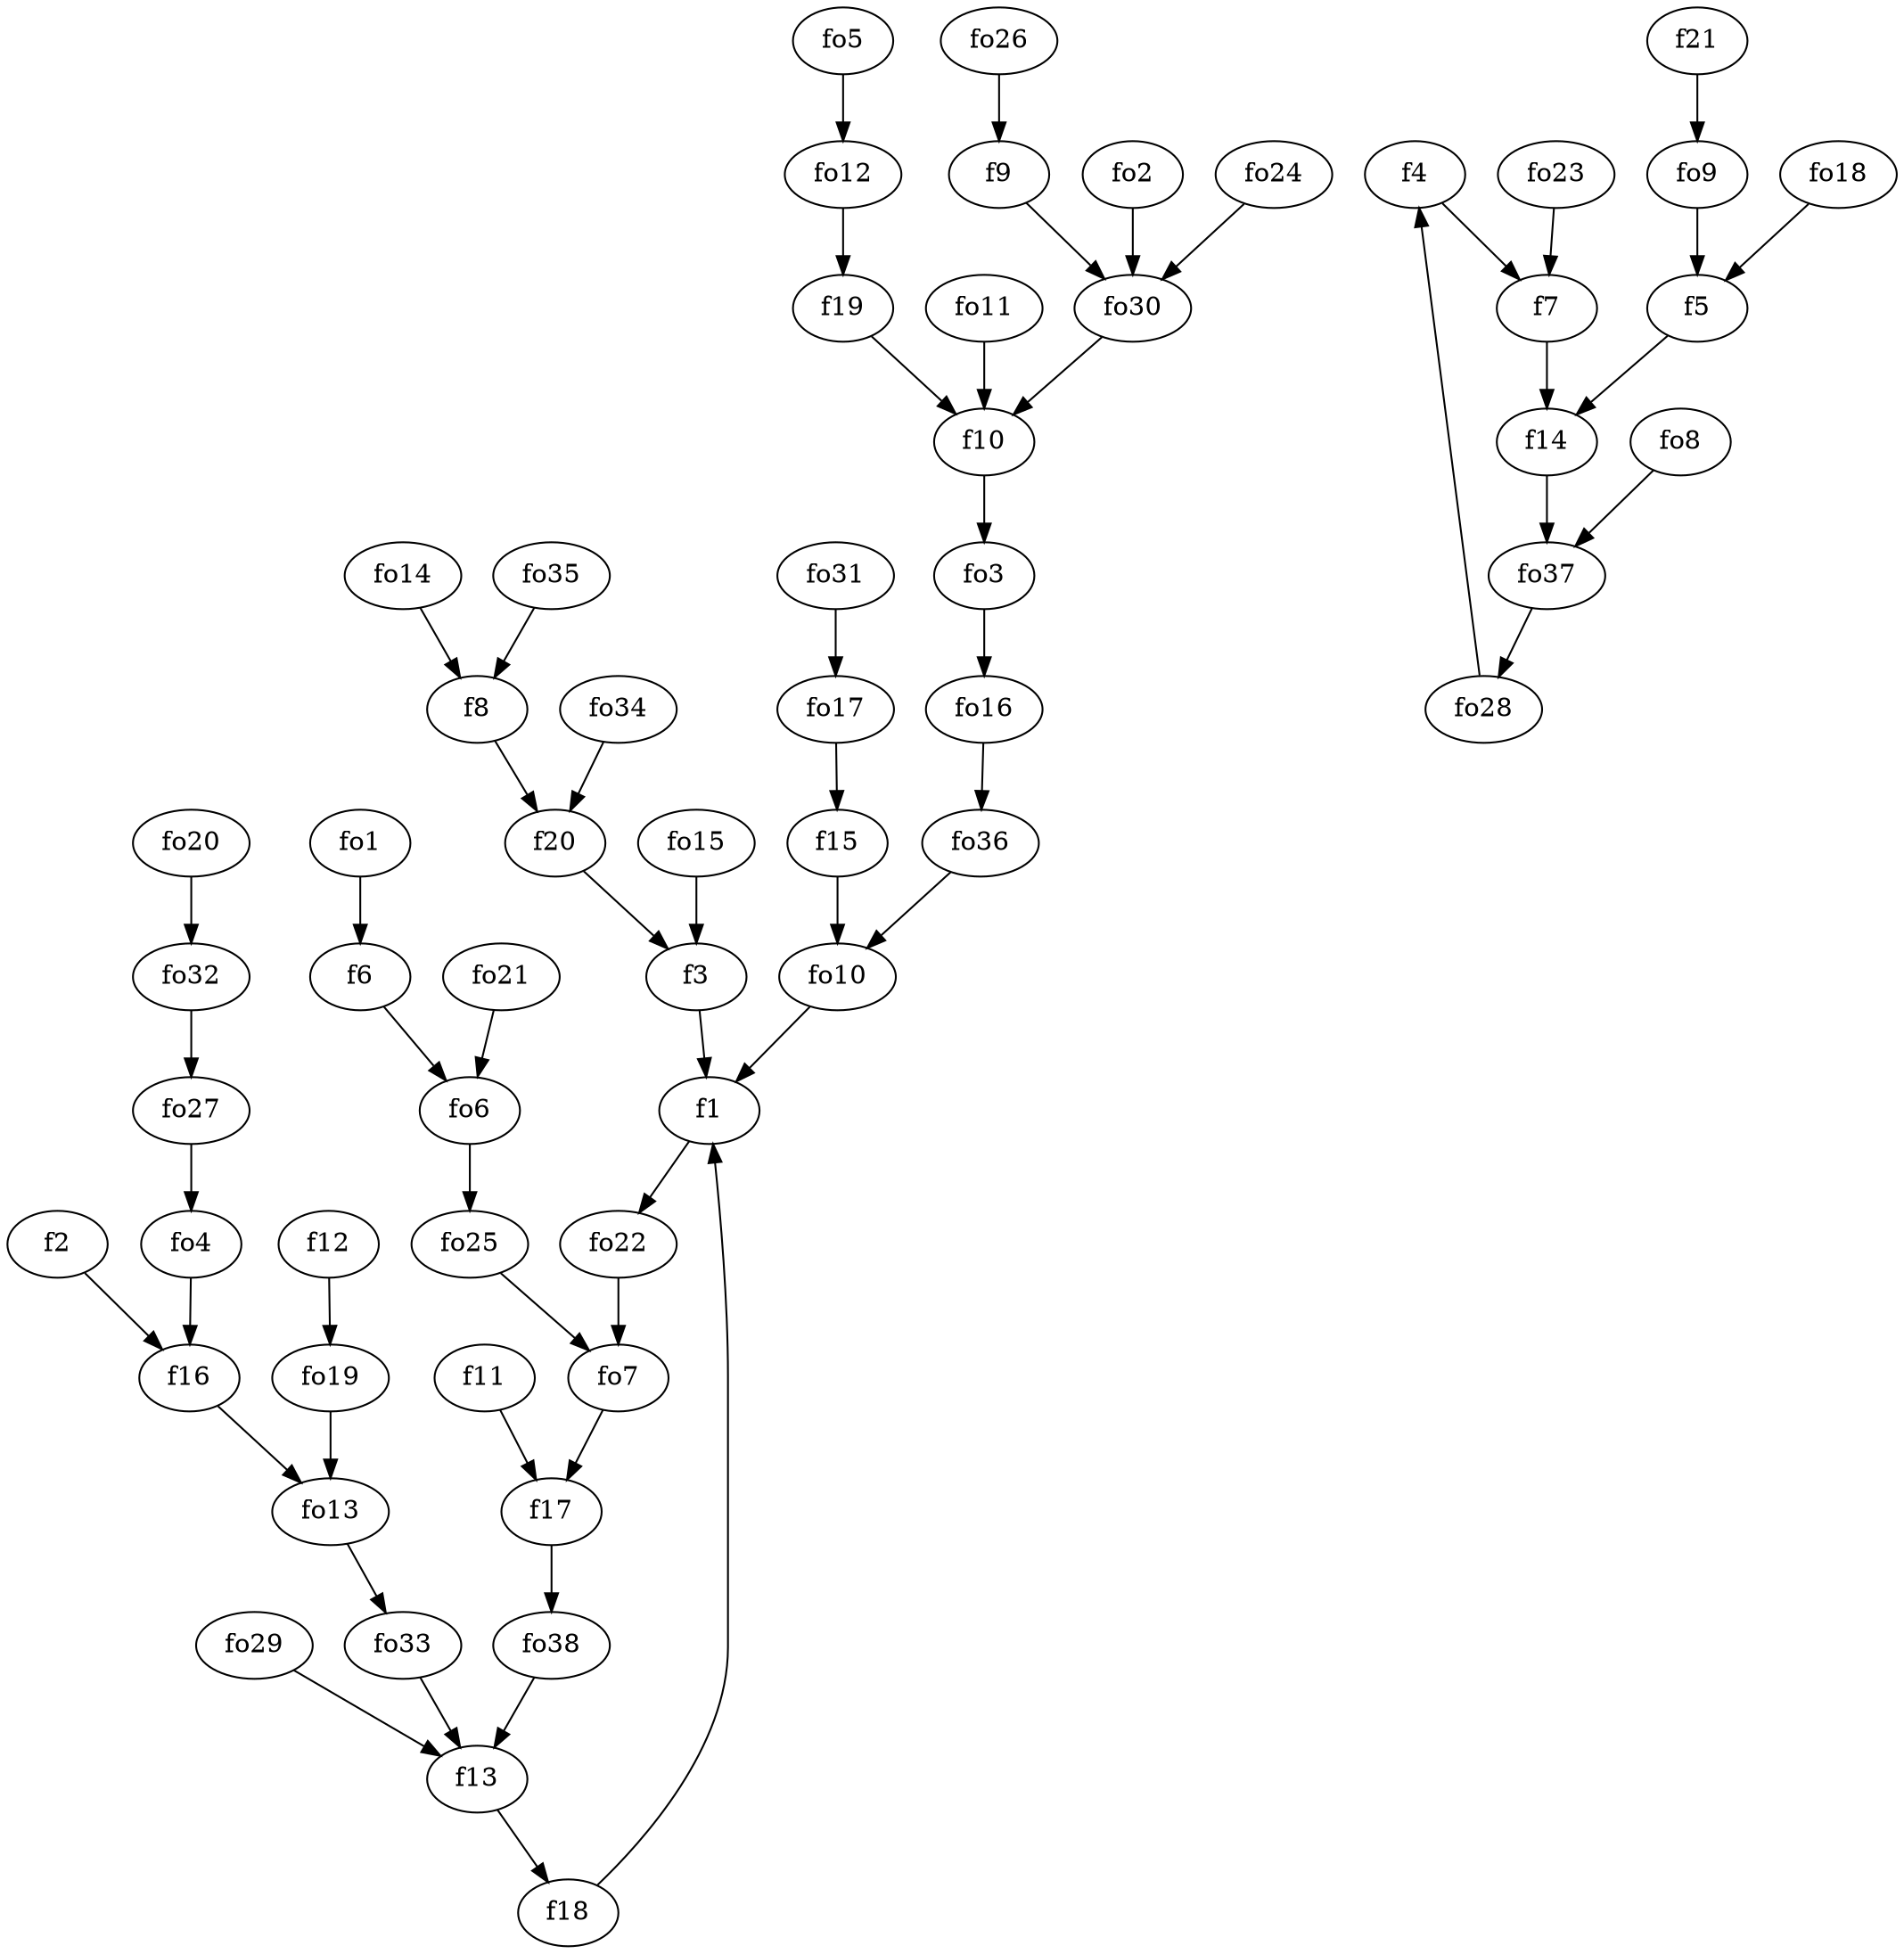 strict digraph  {
f1;
f2;
f3;
f4;
f5;
f6;
f7;
f8;
f9;
f10;
f11;
f12;
f13;
f14;
f15;
f16;
f17;
f18;
f19;
f20;
f21;
fo1;
fo2;
fo3;
fo4;
fo5;
fo6;
fo7;
fo8;
fo9;
fo10;
fo11;
fo12;
fo13;
fo14;
fo15;
fo16;
fo17;
fo18;
fo19;
fo20;
fo21;
fo22;
fo23;
fo24;
fo25;
fo26;
fo27;
fo28;
fo29;
fo30;
fo31;
fo32;
fo33;
fo34;
fo35;
fo36;
fo37;
fo38;
f1 -> fo22  [weight=2];
f2 -> f16  [weight=2];
f3 -> f1  [weight=2];
f4 -> f7  [weight=2];
f5 -> f14  [weight=2];
f6 -> fo6  [weight=2];
f7 -> f14  [weight=2];
f8 -> f20  [weight=2];
f9 -> fo30  [weight=2];
f10 -> fo3  [weight=2];
f11 -> f17  [weight=2];
f12 -> fo19  [weight=2];
f13 -> f18  [weight=2];
f14 -> fo37  [weight=2];
f15 -> fo10  [weight=2];
f16 -> fo13  [weight=2];
f17 -> fo38  [weight=2];
f18 -> f1  [weight=2];
f19 -> f10  [weight=2];
f20 -> f3  [weight=2];
f21 -> fo9  [weight=2];
fo1 -> f6  [weight=2];
fo2 -> fo30  [weight=2];
fo3 -> fo16  [weight=2];
fo4 -> f16  [weight=2];
fo5 -> fo12  [weight=2];
fo6 -> fo25  [weight=2];
fo7 -> f17  [weight=2];
fo8 -> fo37  [weight=2];
fo9 -> f5  [weight=2];
fo10 -> f1  [weight=2];
fo11 -> f10  [weight=2];
fo12 -> f19  [weight=2];
fo13 -> fo33  [weight=2];
fo14 -> f8  [weight=2];
fo15 -> f3  [weight=2];
fo16 -> fo36  [weight=2];
fo17 -> f15  [weight=2];
fo18 -> f5  [weight=2];
fo19 -> fo13  [weight=2];
fo20 -> fo32  [weight=2];
fo21 -> fo6  [weight=2];
fo22 -> fo7  [weight=2];
fo23 -> f7  [weight=2];
fo24 -> fo30  [weight=2];
fo25 -> fo7  [weight=2];
fo26 -> f9  [weight=2];
fo27 -> fo4  [weight=2];
fo28 -> f4  [weight=2];
fo29 -> f13  [weight=2];
fo30 -> f10  [weight=2];
fo31 -> fo17  [weight=2];
fo32 -> fo27  [weight=2];
fo33 -> f13  [weight=2];
fo34 -> f20  [weight=2];
fo35 -> f8  [weight=2];
fo36 -> fo10  [weight=2];
fo37 -> fo28  [weight=2];
fo38 -> f13  [weight=2];
}
